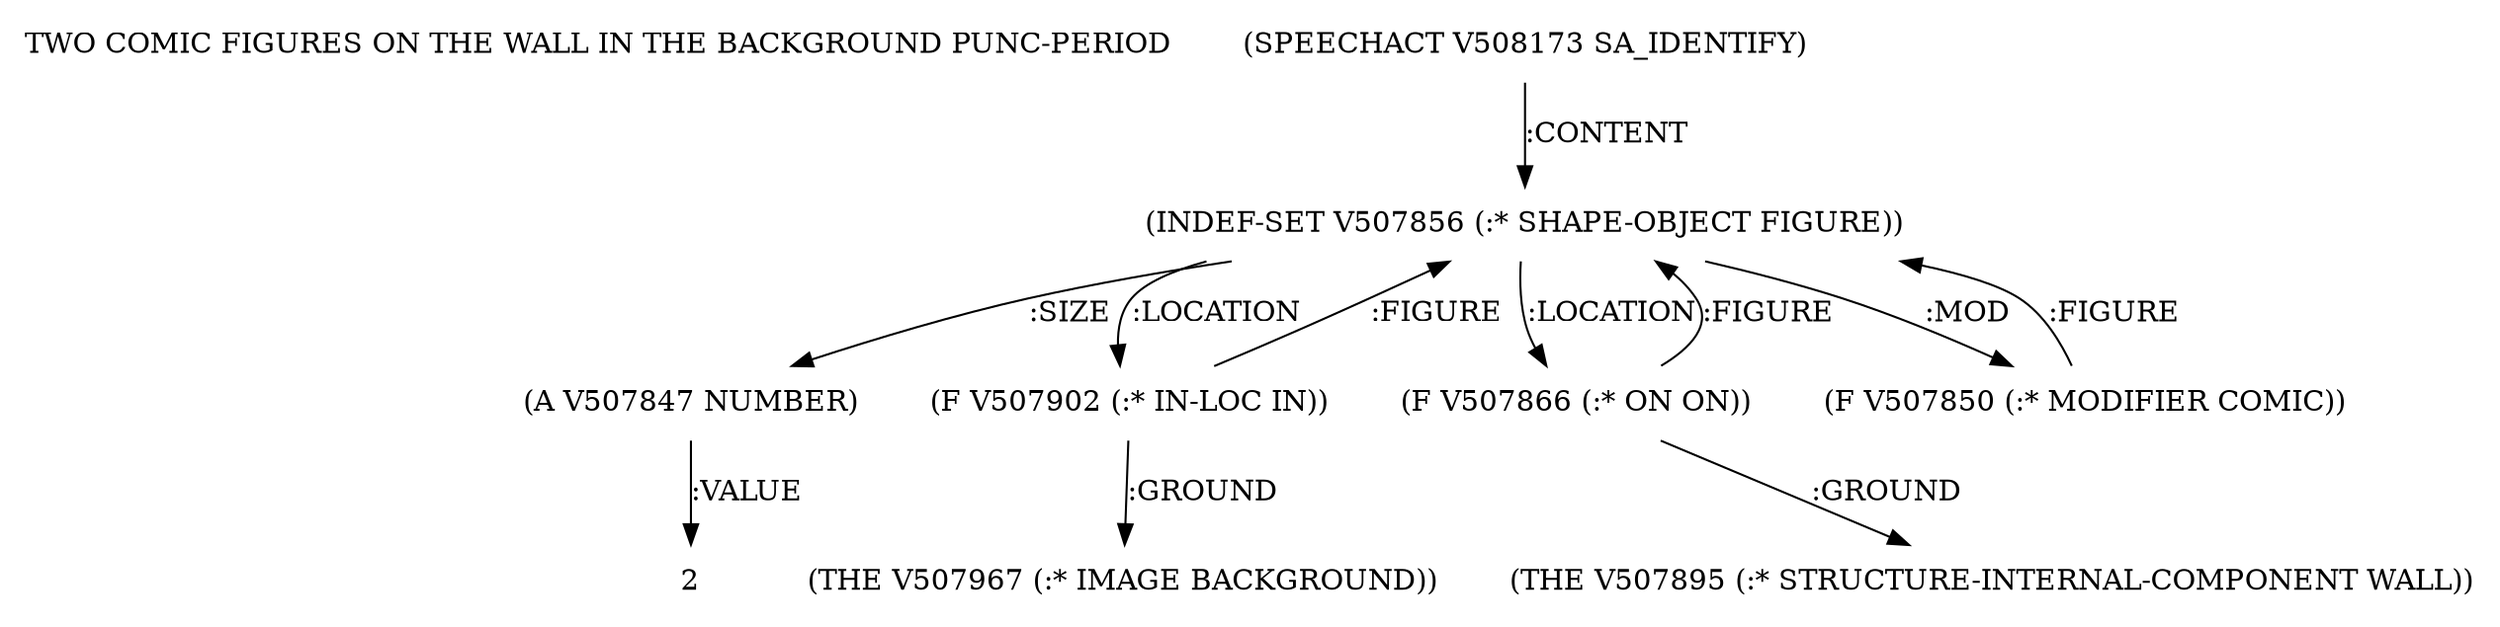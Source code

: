 digraph Terms {
  node [shape=none]
  "TWO COMIC FIGURES ON THE WALL IN THE BACKGROUND PUNC-PERIOD"
  "V508173" [label="(SPEECHACT V508173 SA_IDENTIFY)"]
  "V508173" -> "V507856" [label=":CONTENT"]
  "V507856" [label="(INDEF-SET V507856 (:* SHAPE-OBJECT FIGURE))"]
  "V507856" -> "V507847" [label=":SIZE"]
  "V507856" -> "V507902" [label=":LOCATION"]
  "V507856" -> "V507866" [label=":LOCATION"]
  "V507856" -> "V507850" [label=":MOD"]
  "V507847" [label="(A V507847 NUMBER)"]
  "V507847" -> "NT508439" [label=":VALUE"]
  "NT508439" [label="2"]
  "V507850" [label="(F V507850 (:* MODIFIER COMIC))"]
  "V507850" -> "V507856" [label=":FIGURE"]
  "V507866" [label="(F V507866 (:* ON ON))"]
  "V507866" -> "V507895" [label=":GROUND"]
  "V507866" -> "V507856" [label=":FIGURE"]
  "V507895" [label="(THE V507895 (:* STRUCTURE-INTERNAL-COMPONENT WALL))"]
  "V507902" [label="(F V507902 (:* IN-LOC IN))"]
  "V507902" -> "V507967" [label=":GROUND"]
  "V507902" -> "V507856" [label=":FIGURE"]
  "V507967" [label="(THE V507967 (:* IMAGE BACKGROUND))"]
}
